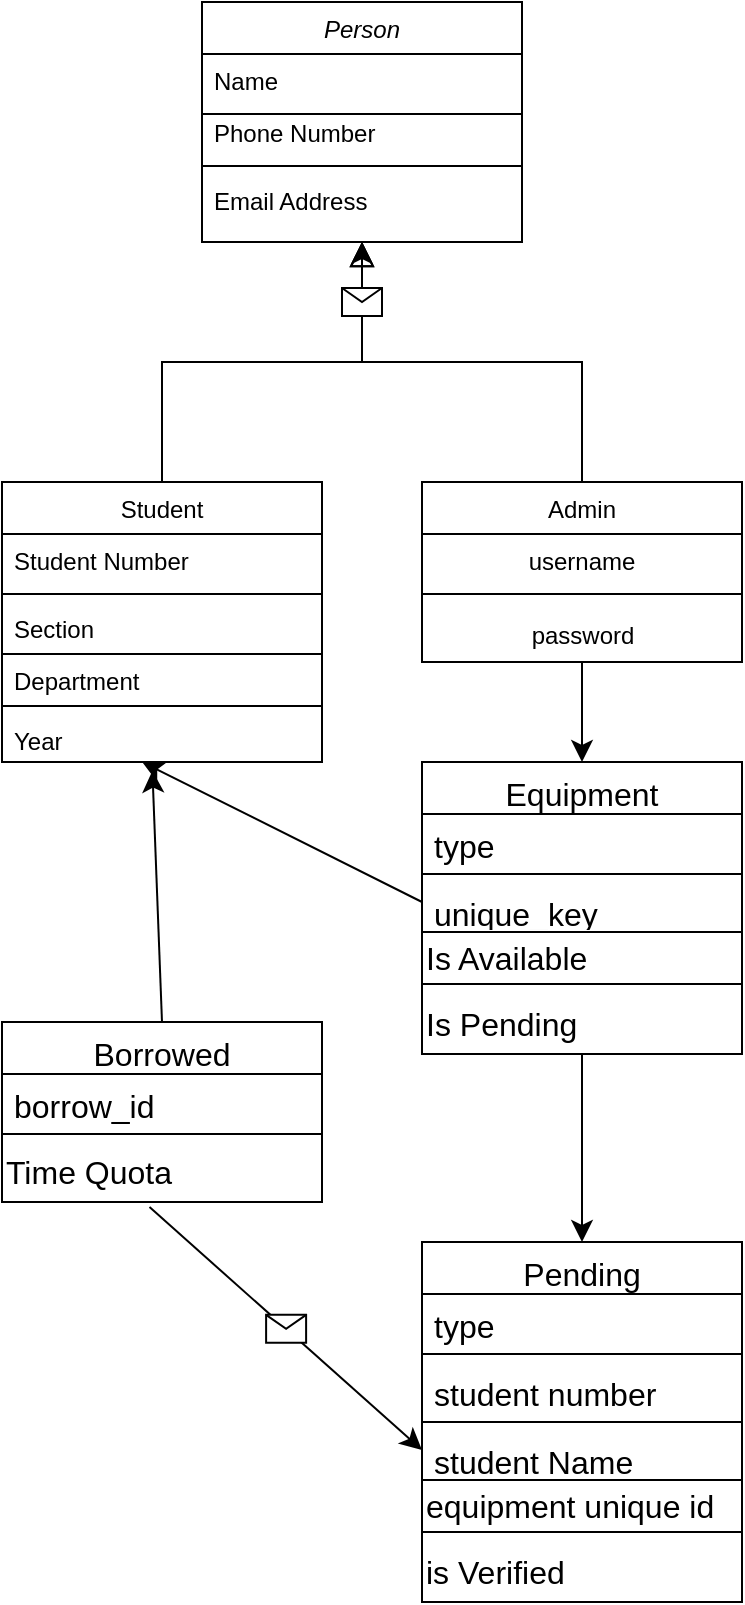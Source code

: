 <mxfile version="21.8.0" type="device">
  <diagram id="C5RBs43oDa-KdzZeNtuy" name="Page-1">
    <mxGraphModel dx="1097" dy="613" grid="1" gridSize="10" guides="1" tooltips="1" connect="1" arrows="1" fold="1" page="1" pageScale="1" pageWidth="827" pageHeight="1169" math="0" shadow="0">
      <root>
        <mxCell id="WIyWlLk6GJQsqaUBKTNV-0" />
        <mxCell id="WIyWlLk6GJQsqaUBKTNV-1" parent="WIyWlLk6GJQsqaUBKTNV-0" />
        <mxCell id="zkfFHV4jXpPFQw0GAbJ--0" value="Person" style="swimlane;fontStyle=2;align=center;verticalAlign=top;childLayout=stackLayout;horizontal=1;startSize=26;horizontalStack=0;resizeParent=1;resizeLast=0;collapsible=1;marginBottom=0;rounded=0;shadow=0;strokeWidth=1;" parent="WIyWlLk6GJQsqaUBKTNV-1" vertex="1">
          <mxGeometry x="220" y="120" width="160" height="120" as="geometry">
            <mxRectangle x="230" y="140" width="160" height="26" as="alternateBounds" />
          </mxGeometry>
        </mxCell>
        <mxCell id="zkfFHV4jXpPFQw0GAbJ--1" value="Name" style="text;align=left;verticalAlign=top;spacingLeft=4;spacingRight=4;overflow=hidden;rotatable=0;points=[[0,0.5],[1,0.5]];portConstraint=eastwest;" parent="zkfFHV4jXpPFQw0GAbJ--0" vertex="1">
          <mxGeometry y="26" width="160" height="26" as="geometry" />
        </mxCell>
        <mxCell id="zkfFHV4jXpPFQw0GAbJ--2" value="Phone Number" style="text;align=left;verticalAlign=top;spacingLeft=4;spacingRight=4;overflow=hidden;rotatable=0;points=[[0,0.5],[1,0.5]];portConstraint=eastwest;rounded=0;shadow=0;html=0;" parent="zkfFHV4jXpPFQw0GAbJ--0" vertex="1">
          <mxGeometry y="52" width="160" height="26" as="geometry" />
        </mxCell>
        <mxCell id="xwBy7aiMWJ5MhtbVuLU6-7" value="" style="line;html=1;strokeWidth=1;align=left;verticalAlign=middle;spacingTop=-1;spacingLeft=3;spacingRight=3;rotatable=0;labelPosition=right;points=[];portConstraint=eastwest;" parent="zkfFHV4jXpPFQw0GAbJ--0" vertex="1">
          <mxGeometry y="78" width="160" height="8" as="geometry" />
        </mxCell>
        <mxCell id="zkfFHV4jXpPFQw0GAbJ--3" value="Email Address" style="text;align=left;verticalAlign=top;spacingLeft=4;spacingRight=4;overflow=hidden;rotatable=0;points=[[0,0.5],[1,0.5]];portConstraint=eastwest;rounded=0;shadow=0;html=0;" parent="zkfFHV4jXpPFQw0GAbJ--0" vertex="1">
          <mxGeometry y="86" width="160" height="26" as="geometry" />
        </mxCell>
        <mxCell id="zkfFHV4jXpPFQw0GAbJ--6" value="Student" style="swimlane;fontStyle=0;align=center;verticalAlign=top;childLayout=stackLayout;horizontal=1;startSize=26;horizontalStack=0;resizeParent=1;resizeLast=0;collapsible=1;marginBottom=0;rounded=0;shadow=0;strokeWidth=1;" parent="WIyWlLk6GJQsqaUBKTNV-1" vertex="1">
          <mxGeometry x="120" y="360" width="160" height="140" as="geometry">
            <mxRectangle x="120" y="360" width="160" height="26" as="alternateBounds" />
          </mxGeometry>
        </mxCell>
        <mxCell id="zkfFHV4jXpPFQw0GAbJ--7" value="Student Number" style="text;align=left;verticalAlign=top;spacingLeft=4;spacingRight=4;overflow=hidden;rotatable=0;points=[[0,0.5],[1,0.5]];portConstraint=eastwest;" parent="zkfFHV4jXpPFQw0GAbJ--6" vertex="1">
          <mxGeometry y="26" width="160" height="26" as="geometry" />
        </mxCell>
        <mxCell id="zkfFHV4jXpPFQw0GAbJ--9" value="" style="line;html=1;strokeWidth=1;align=left;verticalAlign=middle;spacingTop=-1;spacingLeft=3;spacingRight=3;rotatable=0;labelPosition=right;points=[];portConstraint=eastwest;" parent="zkfFHV4jXpPFQw0GAbJ--6" vertex="1">
          <mxGeometry y="52" width="160" height="8" as="geometry" />
        </mxCell>
        <mxCell id="zkfFHV4jXpPFQw0GAbJ--11" value="Section" style="text;align=left;verticalAlign=top;spacingLeft=4;spacingRight=4;overflow=hidden;rotatable=0;points=[[0,0.5],[1,0.5]];portConstraint=eastwest;" parent="zkfFHV4jXpPFQw0GAbJ--6" vertex="1">
          <mxGeometry y="60" width="160" height="26" as="geometry" />
        </mxCell>
        <mxCell id="zkfFHV4jXpPFQw0GAbJ--8" value="Department" style="text;align=left;verticalAlign=top;spacingLeft=4;spacingRight=4;overflow=hidden;rotatable=0;points=[[0,0.5],[1,0.5]];portConstraint=eastwest;rounded=0;shadow=0;html=0;" parent="zkfFHV4jXpPFQw0GAbJ--6" vertex="1">
          <mxGeometry y="86" width="160" height="54" as="geometry" />
        </mxCell>
        <mxCell id="zkfFHV4jXpPFQw0GAbJ--12" value="" style="endArrow=block;endSize=10;endFill=0;shadow=0;strokeWidth=1;rounded=0;edgeStyle=elbowEdgeStyle;elbow=vertical;" parent="WIyWlLk6GJQsqaUBKTNV-1" source="zkfFHV4jXpPFQw0GAbJ--6" target="zkfFHV4jXpPFQw0GAbJ--0" edge="1">
          <mxGeometry width="160" relative="1" as="geometry">
            <mxPoint x="200" y="203" as="sourcePoint" />
            <mxPoint x="200" y="203" as="targetPoint" />
          </mxGeometry>
        </mxCell>
        <mxCell id="zkfFHV4jXpPFQw0GAbJ--13" value="Admin" style="swimlane;fontStyle=0;align=center;verticalAlign=top;childLayout=stackLayout;horizontal=1;startSize=26;horizontalStack=0;resizeParent=1;resizeLast=0;collapsible=1;marginBottom=0;rounded=0;shadow=0;strokeWidth=1;" parent="WIyWlLk6GJQsqaUBKTNV-1" vertex="1">
          <mxGeometry x="330" y="360" width="160" height="90" as="geometry">
            <mxRectangle x="340" y="380" width="170" height="26" as="alternateBounds" />
          </mxGeometry>
        </mxCell>
        <mxCell id="zkfFHV4jXpPFQw0GAbJ--14" value="username" style="text;align=center;verticalAlign=top;spacingLeft=4;spacingRight=4;overflow=hidden;rotatable=0;points=[[0,0.5],[1,0.5]];portConstraint=eastwest;" parent="zkfFHV4jXpPFQw0GAbJ--13" vertex="1">
          <mxGeometry y="26" width="160" height="26" as="geometry" />
        </mxCell>
        <mxCell id="zkfFHV4jXpPFQw0GAbJ--15" value="" style="line;html=1;strokeWidth=1;align=left;verticalAlign=middle;spacingTop=-1;spacingLeft=3;spacingRight=3;rotatable=0;labelPosition=right;points=[];portConstraint=eastwest;" parent="zkfFHV4jXpPFQw0GAbJ--13" vertex="1">
          <mxGeometry y="52" width="160" height="8" as="geometry" />
        </mxCell>
        <mxCell id="H4JJ0eAFl7KcIag2BulS-1" value="&lt;font style=&quot;font-size: 12px;&quot;&gt;password&lt;/font&gt;" style="text;html=1;align=center;verticalAlign=middle;resizable=0;points=[];autosize=1;strokeColor=none;fillColor=none;fontSize=16;" parent="zkfFHV4jXpPFQw0GAbJ--13" vertex="1">
          <mxGeometry y="60" width="160" height="30" as="geometry" />
        </mxCell>
        <mxCell id="zkfFHV4jXpPFQw0GAbJ--16" value="" style="endArrow=block;endSize=10;endFill=0;shadow=0;strokeWidth=1;rounded=0;edgeStyle=elbowEdgeStyle;elbow=vertical;" parent="WIyWlLk6GJQsqaUBKTNV-1" source="zkfFHV4jXpPFQw0GAbJ--13" target="zkfFHV4jXpPFQw0GAbJ--0" edge="1">
          <mxGeometry width="160" relative="1" as="geometry">
            <mxPoint x="210" y="373" as="sourcePoint" />
            <mxPoint x="310" y="271" as="targetPoint" />
          </mxGeometry>
        </mxCell>
        <mxCell id="zkfFHV4jXpPFQw0GAbJ--10" value="Year" style="text;align=left;verticalAlign=top;spacingLeft=4;spacingRight=4;overflow=hidden;rotatable=0;points=[[0,0.5],[1,0.5]];portConstraint=eastwest;fontStyle=0" parent="WIyWlLk6GJQsqaUBKTNV-1" vertex="1">
          <mxGeometry x="120" y="476" width="160" height="24" as="geometry" />
        </mxCell>
        <mxCell id="H4JJ0eAFl7KcIag2BulS-30" value="" style="line;strokeWidth=1;fillColor=none;align=left;verticalAlign=middle;spacingTop=-1;spacingLeft=3;spacingRight=3;rotatable=0;labelPosition=right;points=[];portConstraint=eastwest;strokeColor=inherit;fontSize=16;" parent="WIyWlLk6GJQsqaUBKTNV-1" vertex="1">
          <mxGeometry x="120" y="442" width="160" height="8" as="geometry" />
        </mxCell>
        <mxCell id="H4JJ0eAFl7KcIag2BulS-32" value="" style="line;strokeWidth=1;fillColor=none;align=left;verticalAlign=middle;spacingTop=-1;spacingLeft=3;spacingRight=3;rotatable=0;labelPosition=right;points=[];portConstraint=eastwest;strokeColor=inherit;fontSize=16;" parent="WIyWlLk6GJQsqaUBKTNV-1" vertex="1">
          <mxGeometry x="120" y="468" width="160" height="8" as="geometry" />
        </mxCell>
        <mxCell id="H4JJ0eAFl7KcIag2BulS-34" value="Equipment" style="swimlane;fontStyle=0;align=center;verticalAlign=top;childLayout=stackLayout;horizontal=1;startSize=26;horizontalStack=0;resizeParent=1;resizeLast=0;collapsible=1;marginBottom=0;rounded=0;shadow=0;strokeWidth=1;fontSize=16;" parent="WIyWlLk6GJQsqaUBKTNV-1" vertex="1">
          <mxGeometry x="330" y="500" width="160" height="146" as="geometry">
            <mxRectangle x="120" y="360" width="160" height="26" as="alternateBounds" />
          </mxGeometry>
        </mxCell>
        <mxCell id="H4JJ0eAFl7KcIag2BulS-35" value="type" style="text;align=left;verticalAlign=top;spacingLeft=4;spacingRight=4;overflow=hidden;rotatable=0;points=[[0,0.5],[1,0.5]];portConstraint=eastwest;fontSize=16;" parent="H4JJ0eAFl7KcIag2BulS-34" vertex="1">
          <mxGeometry y="26" width="160" height="26" as="geometry" />
        </mxCell>
        <mxCell id="H4JJ0eAFl7KcIag2BulS-36" value="" style="line;html=1;strokeWidth=1;align=left;verticalAlign=middle;spacingTop=-1;spacingLeft=3;spacingRight=3;rotatable=0;labelPosition=right;points=[];portConstraint=eastwest;fontSize=16;" parent="H4JJ0eAFl7KcIag2BulS-34" vertex="1">
          <mxGeometry y="52" width="160" height="8" as="geometry" />
        </mxCell>
        <mxCell id="H4JJ0eAFl7KcIag2BulS-38" value="unique_key" style="text;align=left;verticalAlign=top;spacingLeft=4;spacingRight=4;overflow=hidden;rotatable=0;points=[[0,0.5],[1,0.5]];portConstraint=eastwest;rounded=0;shadow=0;html=0;fontSize=16;" parent="H4JJ0eAFl7KcIag2BulS-34" vertex="1">
          <mxGeometry y="60" width="160" height="20" as="geometry" />
        </mxCell>
        <mxCell id="H4JJ0eAFl7KcIag2BulS-42" value="" style="line;strokeWidth=1;fillColor=none;align=left;verticalAlign=middle;spacingTop=-1;spacingLeft=3;spacingRight=3;rotatable=0;labelPosition=right;points=[];portConstraint=eastwest;strokeColor=inherit;fontSize=16;" parent="H4JJ0eAFl7KcIag2BulS-34" vertex="1">
          <mxGeometry y="80" width="160" height="10" as="geometry" />
        </mxCell>
        <mxCell id="H4JJ0eAFl7KcIag2BulS-51" value="Is Available" style="text;html=1;strokeColor=none;fillColor=none;align=left;verticalAlign=middle;whiteSpace=wrap;rounded=0;fontSize=16;" parent="H4JJ0eAFl7KcIag2BulS-34" vertex="1">
          <mxGeometry y="90" width="160" height="16" as="geometry" />
        </mxCell>
        <mxCell id="H4JJ0eAFl7KcIag2BulS-52" value="" style="line;strokeWidth=1;fillColor=none;align=left;verticalAlign=middle;spacingTop=-1;spacingLeft=3;spacingRight=3;rotatable=0;labelPosition=right;points=[];portConstraint=eastwest;strokeColor=inherit;fontSize=16;" parent="H4JJ0eAFl7KcIag2BulS-34" vertex="1">
          <mxGeometry y="106" width="160" height="10" as="geometry" />
        </mxCell>
        <mxCell id="H4JJ0eAFl7KcIag2BulS-53" value="Is Pending" style="text;html=1;align=left;verticalAlign=middle;resizable=0;points=[];autosize=1;strokeColor=none;fillColor=none;fontSize=16;" parent="H4JJ0eAFl7KcIag2BulS-34" vertex="1">
          <mxGeometry y="116" width="160" height="30" as="geometry" />
        </mxCell>
        <mxCell id="H4JJ0eAFl7KcIag2BulS-43" style="edgeStyle=none;curved=1;rounded=0;orthogonalLoop=1;jettySize=auto;html=1;entryX=0.5;entryY=0;entryDx=0;entryDy=0;fontSize=12;startSize=8;endSize=8;" parent="WIyWlLk6GJQsqaUBKTNV-1" source="H4JJ0eAFl7KcIag2BulS-1" target="H4JJ0eAFl7KcIag2BulS-34" edge="1">
          <mxGeometry relative="1" as="geometry" />
        </mxCell>
        <mxCell id="H4JJ0eAFl7KcIag2BulS-55" value="Borrowed" style="swimlane;fontStyle=0;align=center;verticalAlign=top;childLayout=stackLayout;horizontal=1;startSize=26;horizontalStack=0;resizeParent=1;resizeLast=0;collapsible=1;marginBottom=0;rounded=0;shadow=0;strokeWidth=1;fontSize=16;" parent="WIyWlLk6GJQsqaUBKTNV-1" vertex="1">
          <mxGeometry x="120" y="630" width="160" height="90" as="geometry">
            <mxRectangle x="120" y="360" width="160" height="26" as="alternateBounds" />
          </mxGeometry>
        </mxCell>
        <mxCell id="H4JJ0eAFl7KcIag2BulS-56" value="borrow_id" style="text;align=left;verticalAlign=top;spacingLeft=4;spacingRight=4;overflow=hidden;rotatable=0;points=[[0,0.5],[1,0.5]];portConstraint=eastwest;fontSize=16;" parent="H4JJ0eAFl7KcIag2BulS-55" vertex="1">
          <mxGeometry y="26" width="160" height="26" as="geometry" />
        </mxCell>
        <mxCell id="H4JJ0eAFl7KcIag2BulS-57" value="" style="line;html=1;strokeWidth=1;align=left;verticalAlign=middle;spacingTop=-1;spacingLeft=3;spacingRight=3;rotatable=0;labelPosition=right;points=[];portConstraint=eastwest;fontSize=16;" parent="H4JJ0eAFl7KcIag2BulS-55" vertex="1">
          <mxGeometry y="52" width="160" height="8" as="geometry" />
        </mxCell>
        <mxCell id="H4JJ0eAFl7KcIag2BulS-64" value="Time Quota" style="text;html=1;align=left;verticalAlign=middle;resizable=0;points=[];autosize=1;strokeColor=none;fillColor=none;fontSize=16;" parent="H4JJ0eAFl7KcIag2BulS-55" vertex="1">
          <mxGeometry y="60" width="160" height="30" as="geometry" />
        </mxCell>
        <mxCell id="H4JJ0eAFl7KcIag2BulS-68" style="edgeStyle=none;curved=1;rounded=0;orthogonalLoop=1;jettySize=auto;html=1;entryX=0.5;entryY=0;entryDx=0;entryDy=0;fontSize=12;startSize=8;endSize=8;" parent="WIyWlLk6GJQsqaUBKTNV-1" source="H4JJ0eAFl7KcIag2BulS-53" target="H4JJ0eAFl7KcIag2BulS-69" edge="1">
          <mxGeometry relative="1" as="geometry">
            <mxPoint x="410" y="745" as="targetPoint" />
          </mxGeometry>
        </mxCell>
        <mxCell id="H4JJ0eAFl7KcIag2BulS-69" value="Pending" style="swimlane;fontStyle=0;align=center;verticalAlign=top;childLayout=stackLayout;horizontal=1;startSize=26;horizontalStack=0;resizeParent=1;resizeLast=0;collapsible=1;marginBottom=0;rounded=0;shadow=0;strokeWidth=1;fontSize=16;" parent="WIyWlLk6GJQsqaUBKTNV-1" vertex="1">
          <mxGeometry x="330" y="740" width="160" height="180" as="geometry">
            <mxRectangle x="120" y="360" width="160" height="26" as="alternateBounds" />
          </mxGeometry>
        </mxCell>
        <mxCell id="H4JJ0eAFl7KcIag2BulS-70" value="type" style="text;align=left;verticalAlign=top;spacingLeft=4;spacingRight=4;overflow=hidden;rotatable=0;points=[[0,0.5],[1,0.5]];portConstraint=eastwest;fontSize=16;" parent="H4JJ0eAFl7KcIag2BulS-69" vertex="1">
          <mxGeometry y="26" width="160" height="26" as="geometry" />
        </mxCell>
        <mxCell id="H4JJ0eAFl7KcIag2BulS-71" value="" style="line;html=1;strokeWidth=1;align=left;verticalAlign=middle;spacingTop=-1;spacingLeft=3;spacingRight=3;rotatable=0;labelPosition=right;points=[];portConstraint=eastwest;fontSize=16;" parent="H4JJ0eAFl7KcIag2BulS-69" vertex="1">
          <mxGeometry y="52" width="160" height="8" as="geometry" />
        </mxCell>
        <mxCell id="H4JJ0eAFl7KcIag2BulS-72" value="student number" style="text;align=left;verticalAlign=top;spacingLeft=4;spacingRight=4;overflow=hidden;rotatable=0;points=[[0,0.5],[1,0.5]];portConstraint=eastwest;fontSize=16;" parent="H4JJ0eAFl7KcIag2BulS-69" vertex="1">
          <mxGeometry y="60" width="160" height="26" as="geometry" />
        </mxCell>
        <mxCell id="H4JJ0eAFl7KcIag2BulS-73" value="" style="line;strokeWidth=1;fillColor=none;align=left;verticalAlign=middle;spacingTop=-1;spacingLeft=3;spacingRight=3;rotatable=0;labelPosition=right;points=[];portConstraint=eastwest;strokeColor=inherit;fontSize=16;" parent="H4JJ0eAFl7KcIag2BulS-69" vertex="1">
          <mxGeometry y="86" width="160" height="8" as="geometry" />
        </mxCell>
        <mxCell id="H4JJ0eAFl7KcIag2BulS-74" value="student Name" style="text;align=left;verticalAlign=top;spacingLeft=4;spacingRight=4;overflow=hidden;rotatable=0;points=[[0,0.5],[1,0.5]];portConstraint=eastwest;rounded=0;shadow=0;html=0;fontSize=16;" parent="H4JJ0eAFl7KcIag2BulS-69" vertex="1">
          <mxGeometry y="94" width="160" height="20" as="geometry" />
        </mxCell>
        <mxCell id="H4JJ0eAFl7KcIag2BulS-75" value="" style="line;strokeWidth=1;fillColor=none;align=left;verticalAlign=middle;spacingTop=-1;spacingLeft=3;spacingRight=3;rotatable=0;labelPosition=right;points=[];portConstraint=eastwest;strokeColor=inherit;fontSize=16;" parent="H4JJ0eAFl7KcIag2BulS-69" vertex="1">
          <mxGeometry y="114" width="160" height="10" as="geometry" />
        </mxCell>
        <mxCell id="H4JJ0eAFl7KcIag2BulS-76" value="equipment unique id" style="text;html=1;strokeColor=none;fillColor=none;align=left;verticalAlign=middle;whiteSpace=wrap;rounded=0;fontSize=16;" parent="H4JJ0eAFl7KcIag2BulS-69" vertex="1">
          <mxGeometry y="124" width="160" height="16" as="geometry" />
        </mxCell>
        <mxCell id="H4JJ0eAFl7KcIag2BulS-77" value="" style="line;strokeWidth=1;fillColor=none;align=left;verticalAlign=middle;spacingTop=-1;spacingLeft=3;spacingRight=3;rotatable=0;labelPosition=right;points=[];portConstraint=eastwest;strokeColor=inherit;fontSize=16;" parent="H4JJ0eAFl7KcIag2BulS-69" vertex="1">
          <mxGeometry y="140" width="160" height="10" as="geometry" />
        </mxCell>
        <mxCell id="H4JJ0eAFl7KcIag2BulS-78" value="is Verified" style="text;html=1;align=left;verticalAlign=middle;resizable=0;points=[];autosize=1;strokeColor=none;fillColor=none;fontSize=16;" parent="H4JJ0eAFl7KcIag2BulS-69" vertex="1">
          <mxGeometry y="150" width="160" height="30" as="geometry" />
        </mxCell>
        <mxCell id="xwBy7aiMWJ5MhtbVuLU6-3" style="edgeStyle=none;curved=1;rounded=0;orthogonalLoop=1;jettySize=auto;html=1;entryX=0.438;entryY=1;entryDx=0;entryDy=0;entryPerimeter=0;fontSize=12;startSize=8;endSize=8;exitX=0;exitY=0.5;exitDx=0;exitDy=0;" parent="WIyWlLk6GJQsqaUBKTNV-1" source="H4JJ0eAFl7KcIag2BulS-38" target="zkfFHV4jXpPFQw0GAbJ--10" edge="1">
          <mxGeometry relative="1" as="geometry" />
        </mxCell>
        <mxCell id="xwBy7aiMWJ5MhtbVuLU6-4" style="edgeStyle=none;curved=1;rounded=0;orthogonalLoop=1;jettySize=auto;html=1;entryX=0.47;entryY=1.18;entryDx=0;entryDy=0;fontSize=12;startSize=8;endSize=8;exitX=0.5;exitY=0;exitDx=0;exitDy=0;entryPerimeter=0;" parent="WIyWlLk6GJQsqaUBKTNV-1" source="H4JJ0eAFl7KcIag2BulS-55" target="zkfFHV4jXpPFQw0GAbJ--10" edge="1">
          <mxGeometry relative="1" as="geometry">
            <mxPoint x="281.28" y="566.54" as="sourcePoint" />
            <mxPoint x="120.0" y="500.0" as="targetPoint" />
          </mxGeometry>
        </mxCell>
        <mxCell id="xwBy7aiMWJ5MhtbVuLU6-6" value="" style="line;html=1;strokeWidth=1;align=left;verticalAlign=middle;spacingTop=-1;spacingLeft=3;spacingRight=3;rotatable=0;labelPosition=right;points=[];portConstraint=eastwest;" parent="WIyWlLk6GJQsqaUBKTNV-1" vertex="1">
          <mxGeometry x="220" y="172" width="160" height="8" as="geometry" />
        </mxCell>
        <mxCell id="WEe77ScuQAFHvj-Pem5I-2" value="" style="endArrow=classic;html=1;rounded=0;fontSize=12;startSize=8;endSize=8;curved=1;entryX=0;entryY=0.5;entryDx=0;entryDy=0;exitX=0.461;exitY=1.084;exitDx=0;exitDy=0;exitPerimeter=0;" edge="1" parent="WIyWlLk6GJQsqaUBKTNV-1" source="H4JJ0eAFl7KcIag2BulS-64" target="H4JJ0eAFl7KcIag2BulS-74">
          <mxGeometry relative="1" as="geometry">
            <mxPoint x="270" y="709" as="sourcePoint" />
            <mxPoint x="260" y="119" as="targetPoint" />
          </mxGeometry>
        </mxCell>
        <mxCell id="WEe77ScuQAFHvj-Pem5I-3" value="" style="shape=message;html=1;outlineConnect=0;fontSize=16;" vertex="1" parent="WEe77ScuQAFHvj-Pem5I-2">
          <mxGeometry width="20" height="14" relative="1" as="geometry">
            <mxPoint x="-10" y="-7" as="offset" />
          </mxGeometry>
        </mxCell>
        <mxCell id="WEe77ScuQAFHvj-Pem5I-6" value="" style="endArrow=classic;html=1;rounded=0;fontSize=12;startSize=8;endSize=8;curved=1;" edge="1" parent="WIyWlLk6GJQsqaUBKTNV-1">
          <mxGeometry relative="1" as="geometry">
            <mxPoint x="300" y="300" as="sourcePoint" />
            <mxPoint x="300" y="240" as="targetPoint" />
          </mxGeometry>
        </mxCell>
        <mxCell id="WEe77ScuQAFHvj-Pem5I-7" value="" style="shape=message;html=1;outlineConnect=0;fontSize=16;" vertex="1" parent="WEe77ScuQAFHvj-Pem5I-6">
          <mxGeometry width="20" height="14" relative="1" as="geometry">
            <mxPoint x="-10" y="-7" as="offset" />
          </mxGeometry>
        </mxCell>
      </root>
    </mxGraphModel>
  </diagram>
</mxfile>
